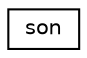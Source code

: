 digraph "Graphical Class Hierarchy"
{
 // LATEX_PDF_SIZE
  edge [fontname="Helvetica",fontsize="10",labelfontname="Helvetica",labelfontsize="10"];
  node [fontname="Helvetica",fontsize="10",shape=record];
  rankdir="LR";
  Node0 [label="son",height=0.2,width=0.4,color="black", fillcolor="white", style="filled",URL="$dd/d28/structson.html",tooltip=" "];
}

